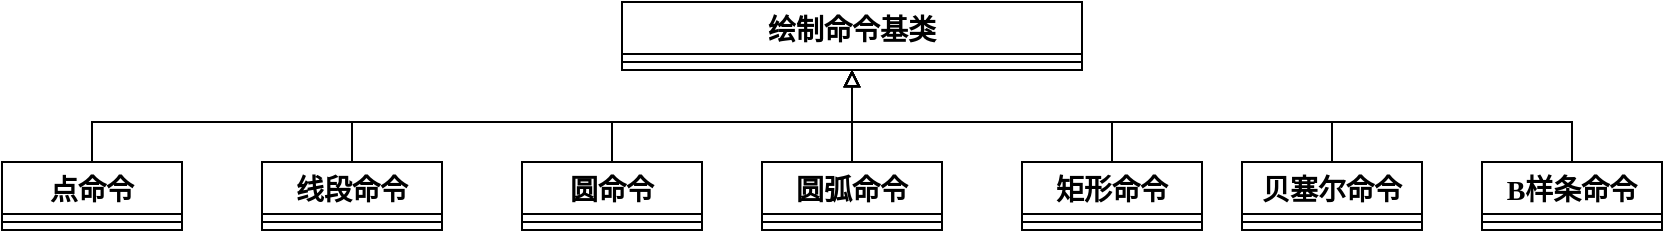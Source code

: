 <mxfile version="24.1.0" type="github">
  <diagram name="第 1 页" id="SrLZ9ItNjMunzmA11ly3">
    <mxGraphModel dx="2322" dy="610" grid="1" gridSize="10" guides="1" tooltips="1" connect="1" arrows="1" fold="1" page="1" pageScale="1" pageWidth="827" pageHeight="1169" math="0" shadow="0">
      <root>
        <mxCell id="0" />
        <mxCell id="1" parent="0" />
        <mxCell id="jLUz7z0Y0349xRio4LSh-1" value="&lt;font style=&quot;font-size: 14px;&quot; face=&quot;Times New Roman&quot;&gt;绘制命令基类&lt;/font&gt;" style="swimlane;fontStyle=1;align=center;verticalAlign=top;childLayout=stackLayout;horizontal=1;startSize=26;horizontalStack=0;resizeParent=1;resizeParentMax=0;resizeLast=0;collapsible=1;marginBottom=0;whiteSpace=wrap;html=1;" parent="1" vertex="1">
          <mxGeometry x="-130" y="260" width="230" height="34" as="geometry" />
        </mxCell>
        <mxCell id="jLUz7z0Y0349xRio4LSh-3" value="" style="line;strokeWidth=1;fillColor=none;align=left;verticalAlign=middle;spacingTop=-1;spacingLeft=3;spacingRight=3;rotatable=0;labelPosition=right;points=[];portConstraint=eastwest;strokeColor=inherit;" parent="jLUz7z0Y0349xRio4LSh-1" vertex="1">
          <mxGeometry y="26" width="230" height="8" as="geometry" />
        </mxCell>
        <mxCell id="ptTfQLkdu2SmWZkenKCB-18" style="edgeStyle=orthogonalEdgeStyle;rounded=0;orthogonalLoop=1;jettySize=auto;html=1;entryX=0.5;entryY=1;entryDx=0;entryDy=0;endArrow=block;endFill=0;" edge="1" parent="1" source="jLUz7z0Y0349xRio4LSh-5" target="jLUz7z0Y0349xRio4LSh-1">
          <mxGeometry relative="1" as="geometry">
            <Array as="points">
              <mxPoint x="-395" y="320" />
              <mxPoint x="-15" y="320" />
            </Array>
          </mxGeometry>
        </mxCell>
        <mxCell id="jLUz7z0Y0349xRio4LSh-5" value="&lt;font style=&quot;font-size: 14px;&quot; face=&quot;Times New Roman&quot;&gt;点命令&lt;/font&gt;" style="swimlane;fontStyle=1;align=center;verticalAlign=top;childLayout=stackLayout;horizontal=1;startSize=26;horizontalStack=0;resizeParent=1;resizeParentMax=0;resizeLast=0;collapsible=1;marginBottom=0;whiteSpace=wrap;html=1;" parent="1" vertex="1">
          <mxGeometry x="-440" y="340" width="90" height="34" as="geometry" />
        </mxCell>
        <mxCell id="jLUz7z0Y0349xRio4LSh-7" value="" style="line;strokeWidth=1;fillColor=none;align=left;verticalAlign=middle;spacingTop=-1;spacingLeft=3;spacingRight=3;rotatable=0;labelPosition=right;points=[];portConstraint=eastwest;strokeColor=inherit;" parent="jLUz7z0Y0349xRio4LSh-5" vertex="1">
          <mxGeometry y="26" width="90" height="8" as="geometry" />
        </mxCell>
        <mxCell id="ptTfQLkdu2SmWZkenKCB-19" style="edgeStyle=orthogonalEdgeStyle;rounded=0;orthogonalLoop=1;jettySize=auto;html=1;entryX=0.5;entryY=1;entryDx=0;entryDy=0;endArrow=block;endFill=0;" edge="1" parent="1" source="jLUz7z0Y0349xRio4LSh-9" target="jLUz7z0Y0349xRio4LSh-1">
          <mxGeometry relative="1" as="geometry">
            <Array as="points">
              <mxPoint x="-265" y="320" />
              <mxPoint x="-15" y="320" />
            </Array>
          </mxGeometry>
        </mxCell>
        <mxCell id="jLUz7z0Y0349xRio4LSh-9" value="&lt;font style=&quot;font-size: 14px;&quot; face=&quot;Times New Roman&quot;&gt;线段命令&lt;/font&gt;" style="swimlane;fontStyle=1;align=center;verticalAlign=top;childLayout=stackLayout;horizontal=1;startSize=26;horizontalStack=0;resizeParent=1;resizeParentMax=0;resizeLast=0;collapsible=1;marginBottom=0;whiteSpace=wrap;html=1;" parent="1" vertex="1">
          <mxGeometry x="-310" y="340" width="90" height="34" as="geometry" />
        </mxCell>
        <mxCell id="jLUz7z0Y0349xRio4LSh-11" value="" style="line;strokeWidth=1;fillColor=none;align=left;verticalAlign=middle;spacingTop=-1;spacingLeft=3;spacingRight=3;rotatable=0;labelPosition=right;points=[];portConstraint=eastwest;strokeColor=inherit;" parent="jLUz7z0Y0349xRio4LSh-9" vertex="1">
          <mxGeometry y="26" width="90" height="8" as="geometry" />
        </mxCell>
        <mxCell id="ptTfQLkdu2SmWZkenKCB-16" style="edgeStyle=orthogonalEdgeStyle;rounded=0;orthogonalLoop=1;jettySize=auto;html=1;entryX=0.5;entryY=1;entryDx=0;entryDy=0;endArrow=block;endFill=0;" edge="1" parent="1" source="jLUz7z0Y0349xRio4LSh-13" target="jLUz7z0Y0349xRio4LSh-1">
          <mxGeometry relative="1" as="geometry">
            <Array as="points">
              <mxPoint x="-135" y="320" />
              <mxPoint x="-15" y="320" />
            </Array>
          </mxGeometry>
        </mxCell>
        <mxCell id="jLUz7z0Y0349xRio4LSh-13" value="&lt;font style=&quot;font-size: 14px;&quot; face=&quot;Times New Roman&quot;&gt;圆命令&lt;/font&gt;" style="swimlane;fontStyle=1;align=center;verticalAlign=top;childLayout=stackLayout;horizontal=1;startSize=26;horizontalStack=0;resizeParent=1;resizeParentMax=0;resizeLast=0;collapsible=1;marginBottom=0;whiteSpace=wrap;html=1;" parent="1" vertex="1">
          <mxGeometry x="-180" y="340" width="90" height="34" as="geometry" />
        </mxCell>
        <mxCell id="jLUz7z0Y0349xRio4LSh-15" value="" style="line;strokeWidth=1;fillColor=none;align=left;verticalAlign=middle;spacingTop=-1;spacingLeft=3;spacingRight=3;rotatable=0;labelPosition=right;points=[];portConstraint=eastwest;strokeColor=inherit;" parent="jLUz7z0Y0349xRio4LSh-13" vertex="1">
          <mxGeometry y="26" width="90" height="8" as="geometry" />
        </mxCell>
        <mxCell id="ptTfQLkdu2SmWZkenKCB-15" style="edgeStyle=orthogonalEdgeStyle;rounded=0;orthogonalLoop=1;jettySize=auto;html=1;entryX=0.5;entryY=1;entryDx=0;entryDy=0;endArrow=block;endFill=0;" edge="1" parent="1" source="jLUz7z0Y0349xRio4LSh-17" target="jLUz7z0Y0349xRio4LSh-1">
          <mxGeometry relative="1" as="geometry" />
        </mxCell>
        <mxCell id="jLUz7z0Y0349xRio4LSh-17" value="&lt;font style=&quot;font-size: 14px;&quot; face=&quot;Times New Roman&quot;&gt;圆弧命令&lt;/font&gt;" style="swimlane;fontStyle=1;align=center;verticalAlign=top;childLayout=stackLayout;horizontal=1;startSize=26;horizontalStack=0;resizeParent=1;resizeParentMax=0;resizeLast=0;collapsible=1;marginBottom=0;whiteSpace=wrap;html=1;" parent="1" vertex="1">
          <mxGeometry x="-60" y="340" width="90" height="34" as="geometry" />
        </mxCell>
        <mxCell id="jLUz7z0Y0349xRio4LSh-19" value="" style="line;strokeWidth=1;fillColor=none;align=left;verticalAlign=middle;spacingTop=-1;spacingLeft=3;spacingRight=3;rotatable=0;labelPosition=right;points=[];portConstraint=eastwest;strokeColor=inherit;" parent="jLUz7z0Y0349xRio4LSh-17" vertex="1">
          <mxGeometry y="26" width="90" height="8" as="geometry" />
        </mxCell>
        <mxCell id="ptTfQLkdu2SmWZkenKCB-21" style="edgeStyle=orthogonalEdgeStyle;rounded=0;orthogonalLoop=1;jettySize=auto;html=1;entryX=0.5;entryY=1;entryDx=0;entryDy=0;endArrow=block;endFill=0;" edge="1" parent="1" source="jLUz7z0Y0349xRio4LSh-25" target="jLUz7z0Y0349xRio4LSh-1">
          <mxGeometry relative="1" as="geometry">
            <Array as="points">
              <mxPoint x="225" y="320" />
              <mxPoint x="-15" y="320" />
            </Array>
          </mxGeometry>
        </mxCell>
        <mxCell id="jLUz7z0Y0349xRio4LSh-25" value="&lt;font style=&quot;font-size: 14px;&quot; face=&quot;Times New Roman&quot;&gt;贝塞尔命令&lt;/font&gt;" style="swimlane;fontStyle=1;align=center;verticalAlign=top;childLayout=stackLayout;horizontal=1;startSize=26;horizontalStack=0;resizeParent=1;resizeParentMax=0;resizeLast=0;collapsible=1;marginBottom=0;whiteSpace=wrap;html=1;" parent="1" vertex="1">
          <mxGeometry x="180" y="340" width="90" height="34" as="geometry" />
        </mxCell>
        <mxCell id="jLUz7z0Y0349xRio4LSh-27" value="" style="line;strokeWidth=1;fillColor=none;align=left;verticalAlign=middle;spacingTop=-1;spacingLeft=3;spacingRight=3;rotatable=0;labelPosition=right;points=[];portConstraint=eastwest;strokeColor=inherit;" parent="jLUz7z0Y0349xRio4LSh-25" vertex="1">
          <mxGeometry y="26" width="90" height="8" as="geometry" />
        </mxCell>
        <mxCell id="ptTfQLkdu2SmWZkenKCB-22" style="edgeStyle=orthogonalEdgeStyle;rounded=0;orthogonalLoop=1;jettySize=auto;html=1;entryX=0.5;entryY=1;entryDx=0;entryDy=0;endArrow=block;endFill=0;" edge="1" parent="1" source="jLUz7z0Y0349xRio4LSh-29" target="jLUz7z0Y0349xRio4LSh-1">
          <mxGeometry relative="1" as="geometry">
            <Array as="points">
              <mxPoint x="345" y="320" />
              <mxPoint x="-15" y="320" />
            </Array>
          </mxGeometry>
        </mxCell>
        <mxCell id="jLUz7z0Y0349xRio4LSh-29" value="&lt;font style=&quot;font-size: 14px;&quot; face=&quot;Times New Roman&quot;&gt;B样条命令&lt;/font&gt;" style="swimlane;fontStyle=1;align=center;verticalAlign=top;childLayout=stackLayout;horizontal=1;startSize=26;horizontalStack=0;resizeParent=1;resizeParentMax=0;resizeLast=0;collapsible=1;marginBottom=0;whiteSpace=wrap;html=1;" parent="1" vertex="1">
          <mxGeometry x="300" y="340" width="90" height="34" as="geometry" />
        </mxCell>
        <mxCell id="jLUz7z0Y0349xRio4LSh-31" value="" style="line;strokeWidth=1;fillColor=none;align=left;verticalAlign=middle;spacingTop=-1;spacingLeft=3;spacingRight=3;rotatable=0;labelPosition=right;points=[];portConstraint=eastwest;strokeColor=inherit;" parent="jLUz7z0Y0349xRio4LSh-29" vertex="1">
          <mxGeometry y="26" width="90" height="8" as="geometry" />
        </mxCell>
        <mxCell id="ptTfQLkdu2SmWZkenKCB-20" style="edgeStyle=orthogonalEdgeStyle;rounded=0;orthogonalLoop=1;jettySize=auto;html=1;entryX=0.5;entryY=1;entryDx=0;entryDy=0;endArrow=block;endFill=0;" edge="1" parent="1" source="ptTfQLkdu2SmWZkenKCB-2" target="jLUz7z0Y0349xRio4LSh-1">
          <mxGeometry relative="1" as="geometry">
            <Array as="points">
              <mxPoint x="115" y="320" />
              <mxPoint x="-15" y="320" />
            </Array>
          </mxGeometry>
        </mxCell>
        <mxCell id="ptTfQLkdu2SmWZkenKCB-2" value="&lt;span style=&quot;font-family: &amp;quot;Times New Roman&amp;quot;; font-size: 14px;&quot;&gt;矩形命令&lt;/span&gt;" style="swimlane;fontStyle=1;align=center;verticalAlign=top;childLayout=stackLayout;horizontal=1;startSize=26;horizontalStack=0;resizeParent=1;resizeParentMax=0;resizeLast=0;collapsible=1;marginBottom=0;whiteSpace=wrap;html=1;" vertex="1" parent="1">
          <mxGeometry x="70" y="340" width="90" height="34" as="geometry" />
        </mxCell>
        <mxCell id="ptTfQLkdu2SmWZkenKCB-3" value="" style="line;strokeWidth=1;fillColor=none;align=left;verticalAlign=middle;spacingTop=-1;spacingLeft=3;spacingRight=3;rotatable=0;labelPosition=right;points=[];portConstraint=eastwest;strokeColor=inherit;" vertex="1" parent="ptTfQLkdu2SmWZkenKCB-2">
          <mxGeometry y="26" width="90" height="8" as="geometry" />
        </mxCell>
      </root>
    </mxGraphModel>
  </diagram>
</mxfile>
